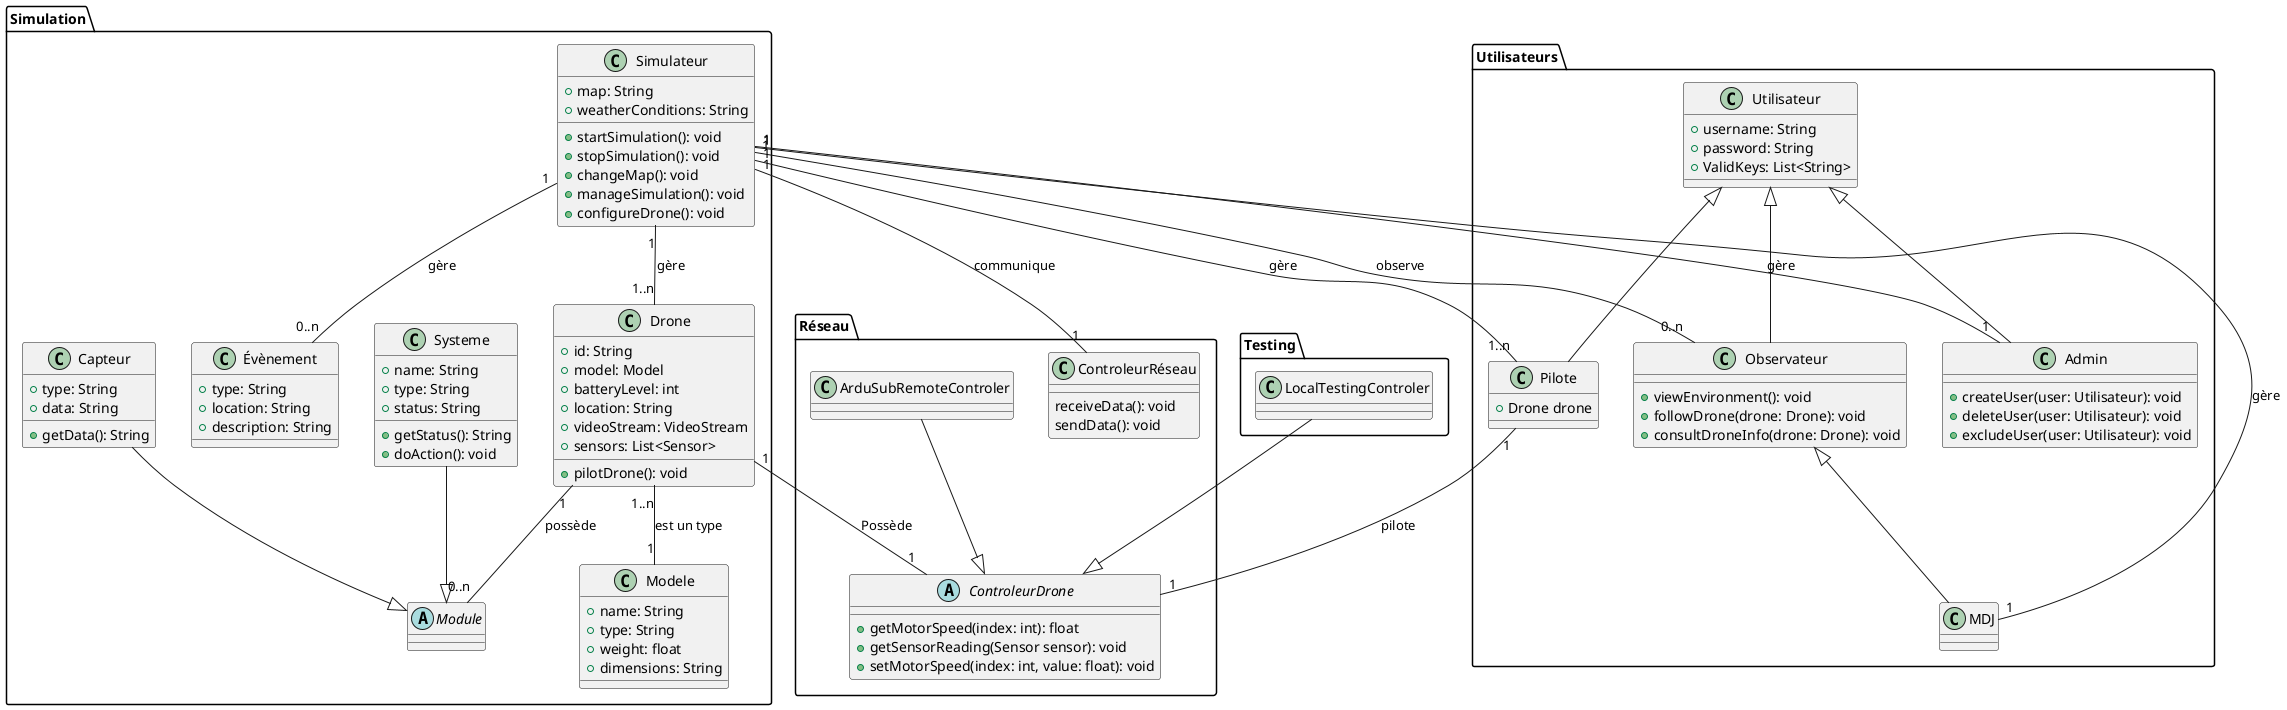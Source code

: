 @startuml

' Define classes
package Simulation {
    class Modele {
        +name: String
        +type: String
        +weight: float
        +dimensions: String
    }

    class Drone {
        +id: String
        +model: Model
        +batteryLevel: int
        +location: String
        +videoStream: VideoStream
        +sensors: List<Sensor>
        +pilotDrone(): void
    }

    abstract class Module{
    }

    class Capteur{
        +type: String
        +data: String
        +getData(): String
    }

    class Systeme{
        +name: String
        +type: String
        +status: String
        +getStatus(): String
        +doAction(): void
    }



    class Évènement {
        +type: String
        +location: String
        +description: String
    }




    class Simulateur {
        +map: String
        +weatherConditions: String
        +startSimulation(): void
        +stopSimulation(): void
        +changeMap(): void
        +manageSimulation(): void
        +configureDrone(): void
    }
}

package Réseau {
    class ControleurRéseau {
        receiveData(): void
        sendData(): void
    }

    abstract ControleurDrone {
        +getMotorSpeed(index: int): float
        +getSensorReading(Sensor sensor): void
        +setMotorSpeed(index: int, value: float): void
    }

    class ArduSubRemoteControler {
    }

}

package Testing{
    class LocalTestingControler {
    }

}


package Utilisateurs {
    class Pilote {
        +Drone drone
    }

    class MDJ {

    }

    class Observateur {
        +viewEnvironment(): void
        +followDrone(drone: Drone): void
        +consultDroneInfo(drone: Drone): void
    }

    class Admin {
        +createUser(user: Utilisateur): void
        +deleteUser(user: Utilisateur): void
        +excludeUser(user: Utilisateur): void
    }

    class Utilisateur {
        +username: String
        +password: String
        +ValidKeys: List<String>
}
}


' Define relationships
Observateur <|-- MDJ
Utilisateur <|-- Pilote
Utilisateur <|-- Observateur
Utilisateur <|-- Admin

Simulateur "1" -- "1..n" Drone : gère
Simulateur "1" -- "1" MDJ : gère
Simulateur "1" -- "0..n" Observateur : observe
Simulateur "1" -- "1..n" Pilote : gère
Simulateur "1" -- "1" ControleurRéseau : communique
Simulateur "1" -- "1" Admin : gère
Simulateur "1" -- "0..n" Évènement : gère

Pilote "1" -- "1" ControleurDrone : pilote
Drone "1..n" -- "1" Modele : est un type
Drone "1" -- "1" ControleurDrone : Possède

LocalTestingControler --|> ControleurDrone
ArduSubRemoteControler --|> ControleurDrone

Capteur --|> Module
Systeme --|> Module
Drone "1" -- "0..n" Module : possède
@enduml

